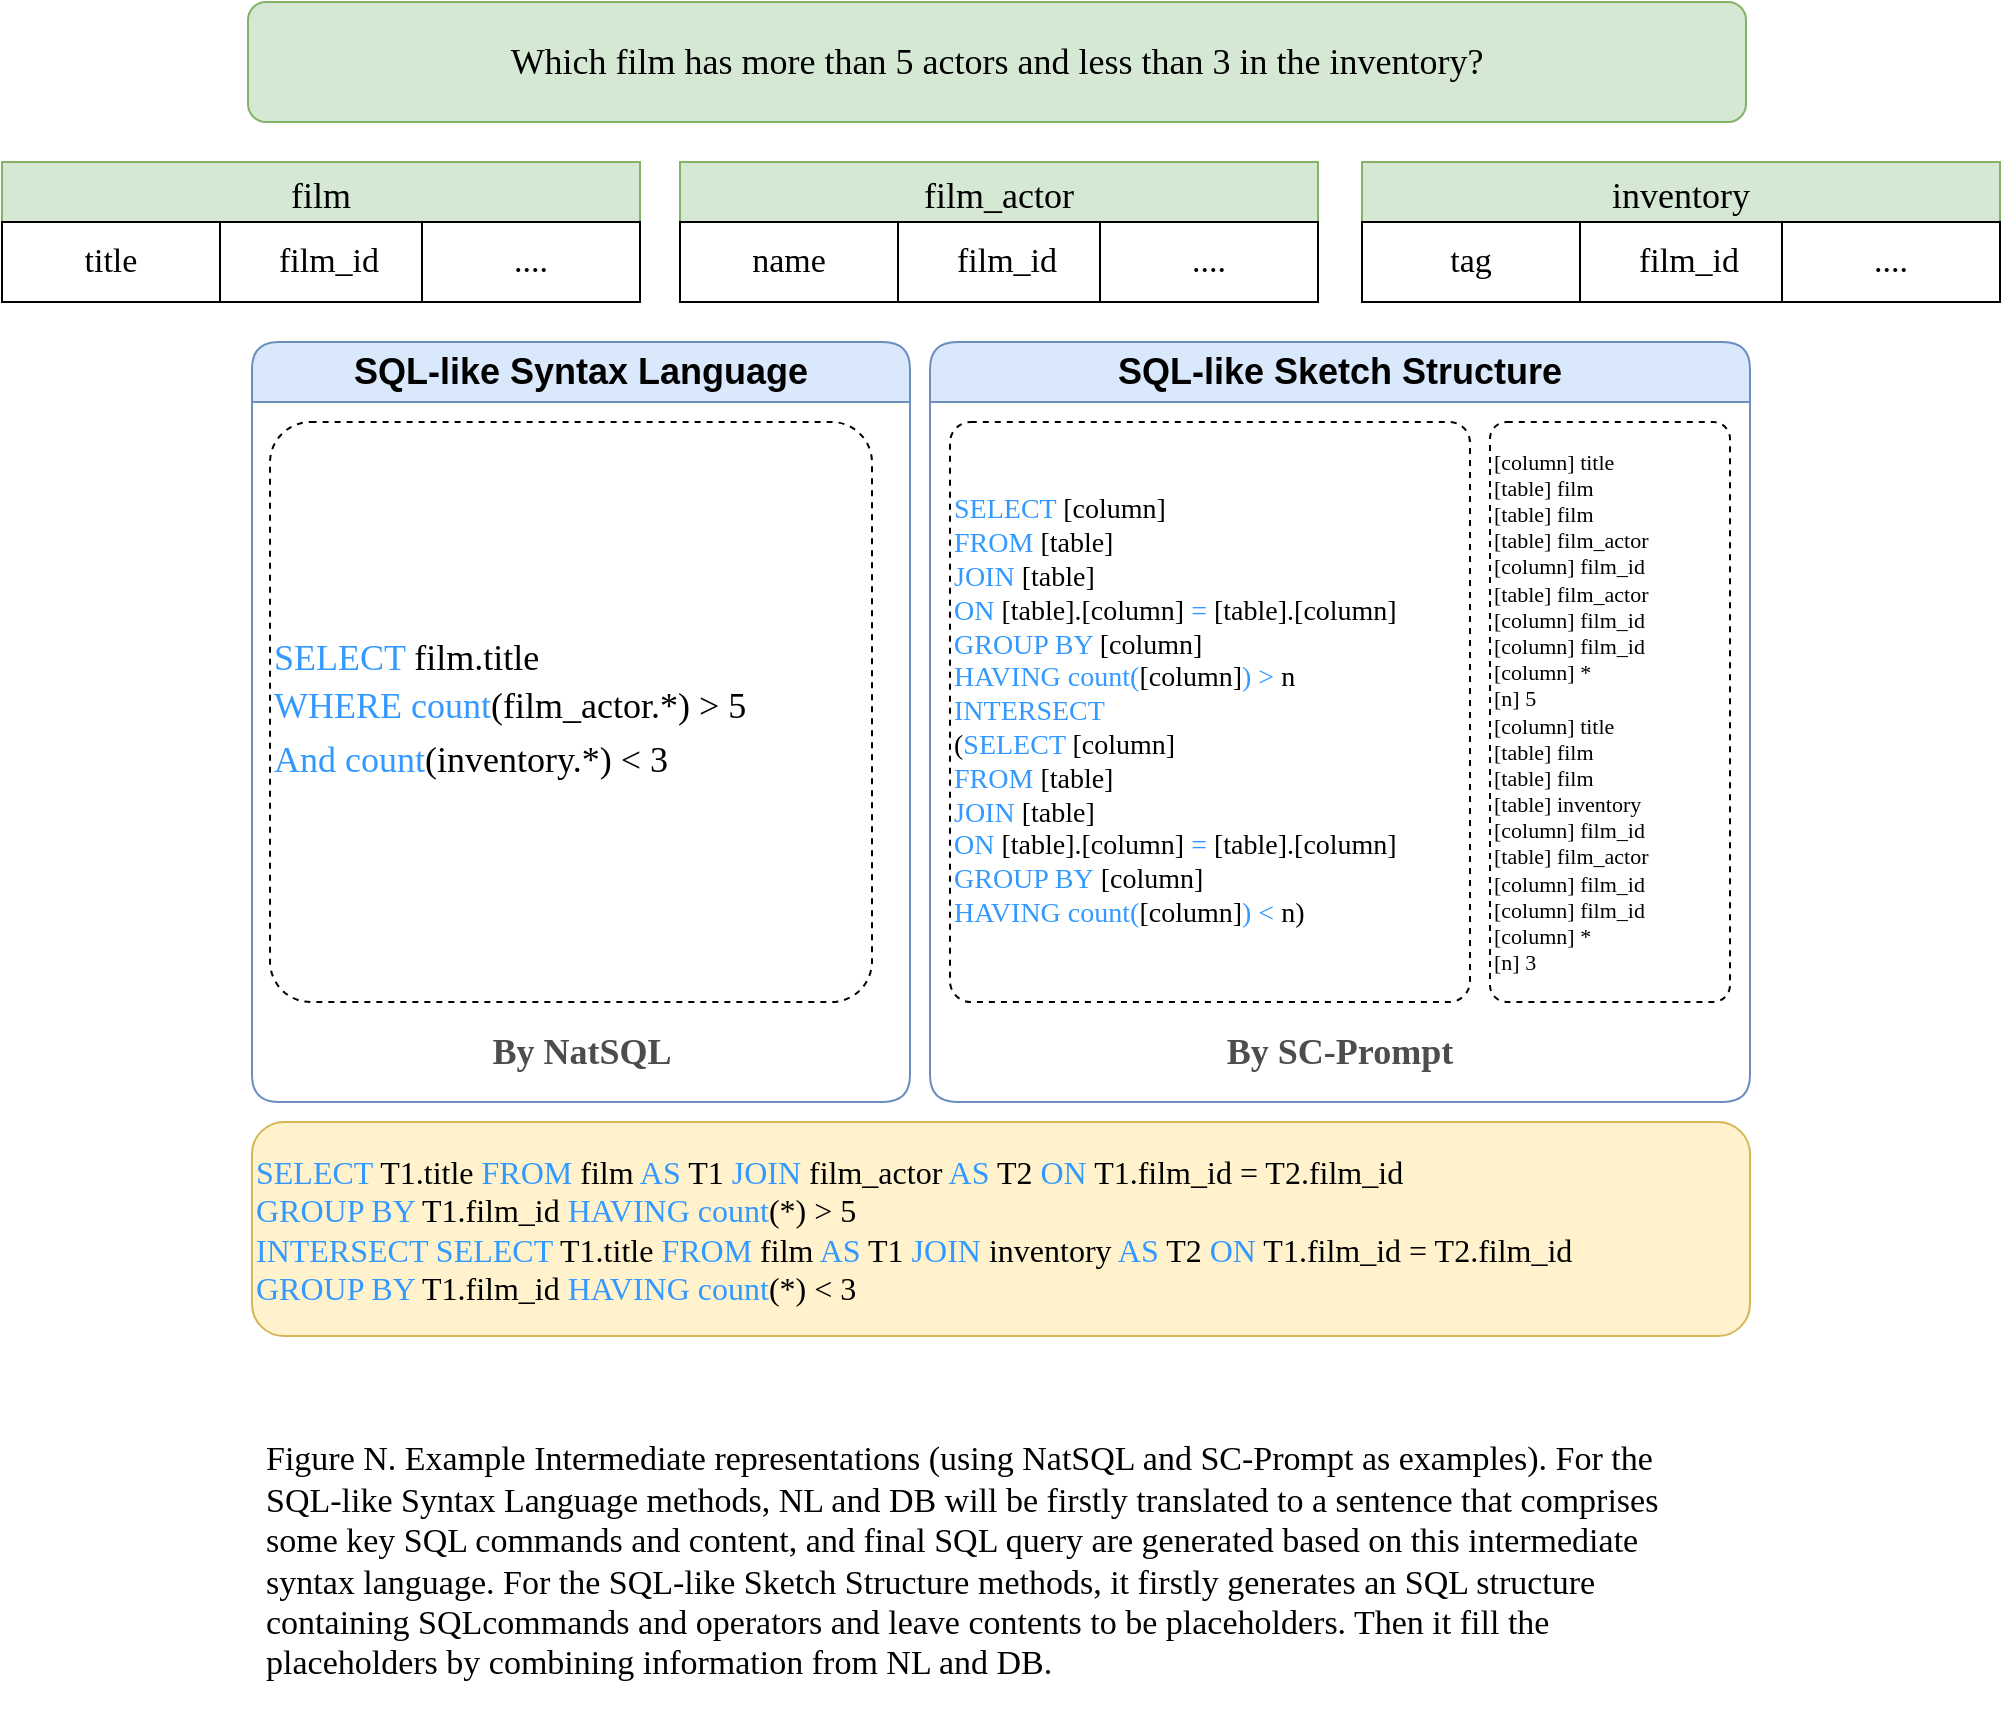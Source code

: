<mxfile version="24.6.3" type="github">
  <diagram id="R2lEEEUBdFMjLlhIrx00" name="Page-1">
    <mxGraphModel dx="3271" dy="837" grid="1" gridSize="10" guides="1" tooltips="1" connect="1" arrows="1" fold="1" page="1" pageScale="1" pageWidth="850" pageHeight="1100" math="0" shadow="0" extFonts="Permanent Marker^https://fonts.googleapis.com/css?family=Permanent+Marker">
      <root>
        <mxCell id="0" />
        <mxCell id="1" parent="0" />
        <mxCell id="QX0yu2BB7dJz-mTAqyrR-1" value="&lt;div class=&quot;page&quot; title=&quot;Page 2&quot; style=&quot;caret-color: rgb(0, 0, 0); color: rgb(0, 0, 0); text-align: start; font-size: 18px;&quot;&gt;&lt;div style=&quot;font-size: 18px;&quot; class=&quot;layoutArea&quot;&gt;&lt;div style=&quot;font-size: 18px;&quot; class=&quot;column&quot;&gt;&lt;p style=&quot;font-size: 18px;&quot;&gt;&lt;span style=&quot;font-size: 18px;&quot;&gt;Which film has more than 5 actors and less than 3 in the inventory?&lt;/span&gt;&lt;/p&gt;&lt;/div&gt;&lt;/div&gt;&lt;/div&gt;" style="rounded=1;whiteSpace=wrap;html=1;fillColor=#d5e8d4;strokeColor=#82b366;fontFamily=Comic Sans MS;fontSize=18;" parent="1" vertex="1">
          <mxGeometry x="-1241" y="190" width="749" height="60" as="geometry" />
        </mxCell>
        <UserObject label="&lt;font color=&quot;#3399ff&quot; style=&quot;font-size: 16px;&quot;&gt;SELECT &lt;/font&gt;T1.title &lt;font color=&quot;#3399ff&quot; style=&quot;font-size: 16px;&quot;&gt;FROM &lt;/font&gt;film &lt;font color=&quot;#3399ff&quot; style=&quot;font-size: 16px;&quot;&gt;AS &lt;/font&gt;T1 &lt;font color=&quot;#3399ff&quot; style=&quot;font-size: 16px;&quot;&gt;JOIN &lt;/font&gt;film_actor &lt;font color=&quot;#3399ff&quot; style=&quot;font-size: 16px;&quot;&gt;AS &lt;/font&gt;T2 &lt;font color=&quot;#3399ff&quot; style=&quot;font-size: 16px;&quot;&gt;ON &lt;/font&gt;T1.film_id = T2.film_id&amp;nbsp;&lt;div style=&quot;font-size: 16px;&quot;&gt;&lt;font color=&quot;#3399ff&quot; style=&quot;font-size: 16px;&quot;&gt;GROUP BY&lt;/font&gt; T1.film_id &lt;font color=&quot;#3399ff&quot; style=&quot;font-size: 16px;&quot;&gt;HAVING count&lt;/font&gt;(*) &amp;gt; 5&amp;nbsp;&lt;/div&gt;&lt;div style=&quot;font-size: 16px;&quot;&gt;&lt;font color=&quot;#3399ff&quot; style=&quot;font-size: 16px;&quot;&gt;INTERSECT SELECT&lt;/font&gt; T1.title &lt;font color=&quot;#3399ff&quot; style=&quot;font-size: 16px;&quot;&gt;FROM &lt;/font&gt;film &lt;font color=&quot;#3399ff&quot; style=&quot;font-size: 16px;&quot;&gt;AS &lt;/font&gt;T1 &lt;font color=&quot;#3399ff&quot; style=&quot;font-size: 16px;&quot;&gt;JOIN &lt;/font&gt;inventory &lt;font color=&quot;#3399ff&quot; style=&quot;font-size: 16px;&quot;&gt;AS &lt;/font&gt;T2 &lt;font color=&quot;#3399ff&quot; style=&quot;font-size: 16px;&quot;&gt;ON &lt;/font&gt;T1.film_id = T2.film_id&amp;nbsp;&lt;/div&gt;&lt;div style=&quot;font-size: 16px;&quot;&gt;&lt;font color=&quot;#3399ff&quot; style=&quot;font-size: 16px;&quot;&gt;GROUP BY &lt;/font&gt;T1.film_id &lt;font color=&quot;#3399ff&quot; style=&quot;font-size: 16px;&quot;&gt;HAVING count&lt;/font&gt;(*) &amp;lt; 3&lt;/div&gt;" link="&#xa;&lt;div style=&quot;font-size: 16px;&quot;&gt;&lt;font color=&quot;#3399ff&quot;&gt;SELECT &lt;/font&gt;T1.title &lt;font color=&quot;#3399ff&quot;&gt;FROM &lt;/font&gt;film &lt;font color=&quot;#3399ff&quot;&gt;AS &lt;/font&gt;T1 &lt;font color=&quot;#3399ff&quot;&gt;JOIN &lt;/font&gt;film_actor &lt;font color=&quot;#3399ff&quot;&gt;AS &lt;/font&gt;T2 &lt;font color=&quot;#3399ff&quot;&gt;ON &lt;/font&gt;T1.film_id = T2.film_id&amp;nbsp;&lt;/div&gt;&lt;div style=&quot;font-size: 16px;&quot;&gt;&lt;font color=&quot;#3399ff&quot;&gt;GROUP BY&lt;/font&gt; T1.film_id &lt;font color=&quot;#3399ff&quot;&gt;HAVING count&lt;/font&gt;(*) &amp;gt; 5&amp;nbsp;&lt;/div&gt;&lt;div style=&quot;font-size: 16px;&quot;&gt;&lt;font color=&quot;#3399ff&quot;&gt;INTERSECT SELECT&lt;/font&gt; T1.title &lt;font color=&quot;#3399ff&quot;&gt;FROM &lt;/font&gt;film &lt;font color=&quot;#3399ff&quot;&gt;AS &lt;/font&gt;T1 &lt;font color=&quot;#3399ff&quot;&gt;JOIN &lt;/font&gt;inventory &lt;font color=&quot;#3399ff&quot;&gt;AS &lt;/font&gt;T2 &lt;font color=&quot;#3399ff&quot;&gt;ON &lt;/font&gt;T1.film_id = T2.film_id&amp;nbsp;&lt;/div&gt;&lt;div style=&quot;font-size: 16px;&quot;&gt;&lt;font color=&quot;#3399ff&quot;&gt;GROUP BY &lt;/font&gt;T1.film_id &lt;font color=&quot;#3399ff&quot;&gt;HAVING count&lt;/font&gt;(*) &amp;lt; 3&lt;/div&gt;&#xa;&#xa;" id="QX0yu2BB7dJz-mTAqyrR-7">
          <mxCell style="rounded=1;whiteSpace=wrap;html=1;fillColor=#fff2cc;strokeColor=#d6b656;fontFamily=Comic Sans MS;fontSize=16;align=left;labelPosition=center;verticalLabelPosition=middle;verticalAlign=middle;" parent="1" vertex="1">
            <mxGeometry x="-1239" y="750" width="749" height="107" as="geometry" />
          </mxCell>
        </UserObject>
        <mxCell id="QX0yu2BB7dJz-mTAqyrR-16" value="SQL-like Syntax Language" style="swimlane;whiteSpace=wrap;html=1;fillColor=#dae8fc;strokeColor=#6c8ebf;rounded=1;startSize=30;fontSize=18;strokeWidth=1;" parent="1" vertex="1">
          <mxGeometry x="-1239" y="360" width="329" height="380" as="geometry" />
        </mxCell>
        <mxCell id="6qC9jWtNrOMXbiLZG_nK-1" value="&lt;font style=&quot;font-size: 18px;&quot;&gt;&lt;font style=&quot;font-size: 18px;&quot; color=&quot;#3399ff&quot;&gt;SELECT&lt;/font&gt;&lt;font style=&quot;font-size: 18px;&quot; color=&quot;#99ccff&quot;&gt; &lt;/font&gt;film.title&amp;nbsp;&lt;/font&gt;&lt;div style=&quot;font-size: 18px; line-height: 150%;&quot;&gt;&lt;font style=&quot;font-size: 18px;&quot;&gt;&lt;font style=&quot;font-size: 18px;&quot; color=&quot;#3399ff&quot;&gt;&lt;span style=&quot;font-size: 18px;&quot;&gt;WHERE count&lt;/span&gt;&lt;/font&gt;&lt;span style=&quot;font-size: 18px;&quot;&gt;(&lt;/span&gt;film_actor.*&lt;span style=&quot;font-size: 18px;&quot;&gt;) &amp;gt;&amp;nbsp;&lt;/span&gt;5&lt;/font&gt;&lt;/div&gt;&lt;div style=&quot;font-size: 18px; line-height: 150%;&quot;&gt;&lt;font style=&quot;font-size: 18px;&quot;&gt;&lt;font style=&quot;font-size: 18px;&quot; color=&quot;#3399ff&quot;&gt;&lt;span style=&quot;font-size: 18px;&quot;&gt;And count&lt;/span&gt;&lt;/font&gt;&lt;span style=&quot;font-size: 18px;&quot;&gt;(&lt;/span&gt;inventory.*&lt;span style=&quot;font-size: 18px;&quot;&gt;) &amp;lt;&amp;nbsp;&lt;/span&gt;3&lt;/font&gt;&lt;/div&gt;" style="rounded=1;whiteSpace=wrap;html=1;dashed=1;arcSize=7;align=left;fontFamily=Comic Sans MS;" vertex="1" parent="QX0yu2BB7dJz-mTAqyrR-16">
          <mxGeometry x="9" y="40" width="301" height="290" as="geometry" />
        </mxCell>
        <mxCell id="6qC9jWtNrOMXbiLZG_nK-2" value="By NatSQL" style="text;html=1;align=center;verticalAlign=middle;whiteSpace=wrap;rounded=0;fontSize=18;fontStyle=1;fontFamily=Times New Roman;fontColor=#4D4D4D;" vertex="1" parent="QX0yu2BB7dJz-mTAqyrR-16">
          <mxGeometry x="4.5" y="340" width="320" height="30" as="geometry" />
        </mxCell>
        <mxCell id="QX0yu2BB7dJz-mTAqyrR-17" value="SQL-like Sketch Structure" style="swimlane;whiteSpace=wrap;html=1;fillColor=#dae8fc;strokeColor=#6c8ebf;rounded=1;startSize=30;fontSize=18;strokeWidth=1;" parent="1" vertex="1">
          <mxGeometry x="-900" y="360" width="410" height="380" as="geometry" />
        </mxCell>
        <mxCell id="DOB1stPc7QMKQ5hxNXqe-1" value="&lt;div style=&quot;font-size: 14px;&quot;&gt;&lt;font color=&quot;#3399ff&quot;&gt;SELECT &lt;/font&gt;[column]&lt;br&gt;&lt;/div&gt;&lt;div style=&quot;font-size: 14px;&quot;&gt;&lt;font color=&quot;#3399ff&quot;&gt;FROM &lt;/font&gt;[table] &lt;br&gt;&lt;/div&gt;&lt;div style=&quot;font-size: 14px;&quot;&gt;&lt;font color=&quot;#3399ff&quot;&gt;JOIN &lt;/font&gt;[table]&lt;br&gt;&lt;/div&gt;&lt;div style=&quot;font-size: 14px;&quot;&gt;&lt;font color=&quot;#3399ff&quot;&gt;ON &lt;/font&gt;&lt;font color=&quot;#3399ff&quot;&gt;&lt;/font&gt;[table].[column] &lt;font color=&quot;#3399ff&quot;&gt;= &lt;/font&gt;&lt;font color=&quot;#3399ff&quot;&gt;&lt;/font&gt;[table].[column]&lt;/div&gt;&lt;div style=&quot;font-size: 14px;&quot;&gt;&lt;font color=&quot;#3399ff&quot;&gt;GROUP BY &lt;/font&gt;[column]&lt;/div&gt;&lt;div style=&quot;font-size: 14px;&quot;&gt;&lt;font color=&quot;#3399ff&quot;&gt;HAVING count(&lt;/font&gt;[column]&lt;font color=&quot;#3399ff&quot;&gt;) &amp;gt; &lt;/font&gt;n &lt;/div&gt;&lt;div style=&quot;font-size: 14px;&quot;&gt;&lt;font color=&quot;#3399ff&quot;&gt;INTERSECT&lt;/font&gt;&lt;/div&gt;&lt;div style=&quot;font-size: 14px;&quot;&gt;(&lt;font color=&quot;#3399ff&quot;&gt;SELECT &lt;/font&gt;[column]&lt;/div&gt;&lt;div style=&quot;font-size: 14px;&quot;&gt;&lt;font color=&quot;#3399ff&quot;&gt;FROM &lt;/font&gt;[table]&lt;/div&gt;&lt;div style=&quot;font-size: 14px;&quot;&gt;&lt;font color=&quot;#3399ff&quot;&gt;JOIN &lt;/font&gt;[table]&lt;/div&gt;&lt;div style=&quot;font-size: 14px;&quot;&gt;&lt;font color=&quot;#3399ff&quot;&gt;ON &lt;/font&gt;[table].[column] &lt;font color=&quot;#3399ff&quot;&gt;= &lt;/font&gt;&lt;font color=&quot;#3399ff&quot;&gt;&lt;/font&gt;[table].[column]&lt;/div&gt;&lt;div style=&quot;font-size: 14px;&quot;&gt;&lt;font color=&quot;#3399ff&quot;&gt;GROUP BY&lt;/font&gt;&amp;nbsp;[column]&lt;/div&gt;&lt;div style=&quot;font-size: 14px;&quot;&gt;&lt;font color=&quot;#3399ff&quot;&gt;HAVING&lt;/font&gt; &lt;font color=&quot;#3399ff&quot;&gt;count(&lt;/font&gt;[column]&lt;font color=&quot;#3399ff&quot;&gt;) &amp;lt; &lt;/font&gt;n)&lt;br style=&quot;font-size: 14px;&quot;&gt;&lt;/div&gt;" style="rounded=1;whiteSpace=wrap;html=1;dashed=1;arcSize=4;align=left;fontFamily=Comic Sans MS;" parent="QX0yu2BB7dJz-mTAqyrR-17" vertex="1">
          <mxGeometry x="10" y="40" width="260" height="290" as="geometry" />
        </mxCell>
        <mxCell id="DOB1stPc7QMKQ5hxNXqe-2" value="&lt;div style=&quot;font-size: 11px;&quot;&gt;[column] title &lt;font color=&quot;#3399ff&quot; style=&quot;font-size: 11px;&quot;&gt;&lt;/font&gt;&lt;/div&gt;&lt;div style=&quot;font-size: 11px;&quot;&gt;[table] film&lt;/div&gt;&lt;div style=&quot;font-size: 11px;&quot;&gt;[table] film&lt;/div&gt;&lt;div style=&quot;font-size: 11px;&quot;&gt;[table] film_actor&lt;br&gt;&lt;/div&gt;&lt;div style=&quot;font-size: 11px;&quot;&gt;[column] film_id&amp;nbsp; &lt;/div&gt;&lt;div style=&quot;font-size: 11px;&quot;&gt;[table] film_actor&lt;/div&gt;&lt;div style=&quot;font-size: 11px;&quot;&gt;[column] film_id&lt;/div&gt;&lt;div style=&quot;font-size: 11px;&quot;&gt;[column] film_id&lt;/div&gt;&lt;div style=&quot;font-size: 11px;&quot;&gt;[column] *&lt;/div&gt;&lt;div style=&quot;font-size: 11px;&quot;&gt;[n] 5&lt;br style=&quot;font-size: 11px;&quot;&gt;&lt;/div&gt;&lt;div style=&quot;font-size: 11px;&quot;&gt;[column] title &lt;font color=&quot;#3399ff&quot; style=&quot;font-size: 11px;&quot;&gt;&lt;/font&gt;&lt;/div&gt;&lt;div style=&quot;font-size: 11px;&quot;&gt;[table] film&lt;/div&gt;&lt;div style=&quot;font-size: 11px;&quot;&gt;[table] film&lt;/div&gt;&lt;div style=&quot;font-size: 11px;&quot;&gt;[table] inventory&lt;/div&gt;&lt;div style=&quot;font-size: 11px;&quot;&gt;[column] film_id&amp;nbsp; &lt;/div&gt;&lt;div style=&quot;font-size: 11px;&quot;&gt;[table] film_actor&lt;/div&gt;&lt;div style=&quot;font-size: 11px;&quot;&gt;[column] film_id&lt;/div&gt;&lt;div style=&quot;font-size: 11px;&quot;&gt;[column] film_id&lt;/div&gt;&lt;div style=&quot;font-size: 11px;&quot;&gt;[column] *&lt;/div&gt;[n] 3" style="rounded=1;whiteSpace=wrap;html=1;dashed=1;arcSize=7;align=left;fontFamily=Comic Sans MS;fontSize=11;" parent="QX0yu2BB7dJz-mTAqyrR-17" vertex="1">
          <mxGeometry x="280" y="40" width="120" height="290" as="geometry" />
        </mxCell>
        <mxCell id="6qC9jWtNrOMXbiLZG_nK-3" value="By SC-Prompt" style="text;html=1;align=center;verticalAlign=middle;whiteSpace=wrap;rounded=0;fontSize=18;fontStyle=1;fontFamily=Times New Roman;fontColor=#4D4D4D;" vertex="1" parent="QX0yu2BB7dJz-mTAqyrR-17">
          <mxGeometry x="10" y="340" width="390" height="30" as="geometry" />
        </mxCell>
        <mxCell id="6qC9jWtNrOMXbiLZG_nK-8" value="film" style="swimlane;startSize=30;rounded=0;fontSize=18;fillColor=#d5e8d4;strokeColor=#82b366;fontFamily=Comic Sans MS;fontStyle=0" vertex="1" parent="1">
          <mxGeometry x="-1364" y="270" width="319" height="70" as="geometry" />
        </mxCell>
        <mxCell id="6qC9jWtNrOMXbiLZG_nK-13" value="film_id" style="rounded=0;whiteSpace=wrap;html=1;fontFamily=Comic Sans MS;fontSize=17;" vertex="1" parent="6qC9jWtNrOMXbiLZG_nK-8">
          <mxGeometry x="109" y="30" width="109" height="40" as="geometry" />
        </mxCell>
        <mxCell id="6qC9jWtNrOMXbiLZG_nK-14" value="...." style="rounded=0;whiteSpace=wrap;html=1;fontFamily=Comic Sans MS;fontSize=17;" vertex="1" parent="6qC9jWtNrOMXbiLZG_nK-8">
          <mxGeometry x="210" y="30" width="109" height="40" as="geometry" />
        </mxCell>
        <mxCell id="6qC9jWtNrOMXbiLZG_nK-9" value="Figure N. Example Intermediate representations (using NatSQL and SC-Prompt as examples). For the SQL-like Syntax Language methods, NL and DB will be firstly translated to a sentence that comprises some key SQL commands and content, and final SQL query are generated based on this intermediate syntax language. For the SQL-like Sketch Structure methods, it firstly generates an SQL structure containing SQLcommands and operators and leave contents to be placeholders. Then it fill the placeholders by combining information from NL and DB." style="text;html=1;align=left;verticalAlign=middle;whiteSpace=wrap;rounded=0;fontFamily=Times New Roman;fontSize=17;" vertex="1" parent="1">
          <mxGeometry x="-1234" y="890" width="724" height="160" as="geometry" />
        </mxCell>
        <mxCell id="6qC9jWtNrOMXbiLZG_nK-10" value="title" style="rounded=0;whiteSpace=wrap;html=1;fontFamily=Comic Sans MS;fontSize=17;" vertex="1" parent="1">
          <mxGeometry x="-1364" y="300" width="109" height="40" as="geometry" />
        </mxCell>
        <mxCell id="6qC9jWtNrOMXbiLZG_nK-15" value="film_actor" style="swimlane;startSize=30;rounded=0;fontSize=18;fillColor=#d5e8d4;strokeColor=#82b366;fontFamily=Comic Sans MS;fontStyle=0" vertex="1" parent="1">
          <mxGeometry x="-1025" y="270" width="319" height="70" as="geometry" />
        </mxCell>
        <mxCell id="6qC9jWtNrOMXbiLZG_nK-16" value="film_id" style="rounded=0;whiteSpace=wrap;html=1;fontFamily=Comic Sans MS;fontSize=17;" vertex="1" parent="6qC9jWtNrOMXbiLZG_nK-15">
          <mxGeometry x="109" y="30" width="109" height="40" as="geometry" />
        </mxCell>
        <mxCell id="6qC9jWtNrOMXbiLZG_nK-17" value="...." style="rounded=0;whiteSpace=wrap;html=1;fontFamily=Comic Sans MS;fontSize=17;" vertex="1" parent="6qC9jWtNrOMXbiLZG_nK-15">
          <mxGeometry x="210" y="30" width="109" height="40" as="geometry" />
        </mxCell>
        <mxCell id="6qC9jWtNrOMXbiLZG_nK-18" value="name" style="rounded=0;whiteSpace=wrap;html=1;fontFamily=Comic Sans MS;fontSize=17;" vertex="1" parent="1">
          <mxGeometry x="-1025" y="300" width="109" height="40" as="geometry" />
        </mxCell>
        <mxCell id="6qC9jWtNrOMXbiLZG_nK-19" value="inventory" style="swimlane;startSize=30;rounded=0;fontSize=18;fillColor=#d5e8d4;strokeColor=#82b366;fontFamily=Comic Sans MS;fontStyle=0" vertex="1" parent="1">
          <mxGeometry x="-684" y="270" width="319" height="70" as="geometry" />
        </mxCell>
        <mxCell id="6qC9jWtNrOMXbiLZG_nK-20" value="film_id" style="rounded=0;whiteSpace=wrap;html=1;fontFamily=Comic Sans MS;fontSize=17;" vertex="1" parent="6qC9jWtNrOMXbiLZG_nK-19">
          <mxGeometry x="109" y="30" width="109" height="40" as="geometry" />
        </mxCell>
        <mxCell id="6qC9jWtNrOMXbiLZG_nK-21" value="...." style="rounded=0;whiteSpace=wrap;html=1;fontFamily=Comic Sans MS;fontSize=17;" vertex="1" parent="6qC9jWtNrOMXbiLZG_nK-19">
          <mxGeometry x="210" y="30" width="109" height="40" as="geometry" />
        </mxCell>
        <mxCell id="6qC9jWtNrOMXbiLZG_nK-22" value="tag" style="rounded=0;whiteSpace=wrap;html=1;fontFamily=Comic Sans MS;fontSize=17;" vertex="1" parent="1">
          <mxGeometry x="-684" y="300" width="109" height="40" as="geometry" />
        </mxCell>
      </root>
    </mxGraphModel>
  </diagram>
</mxfile>
